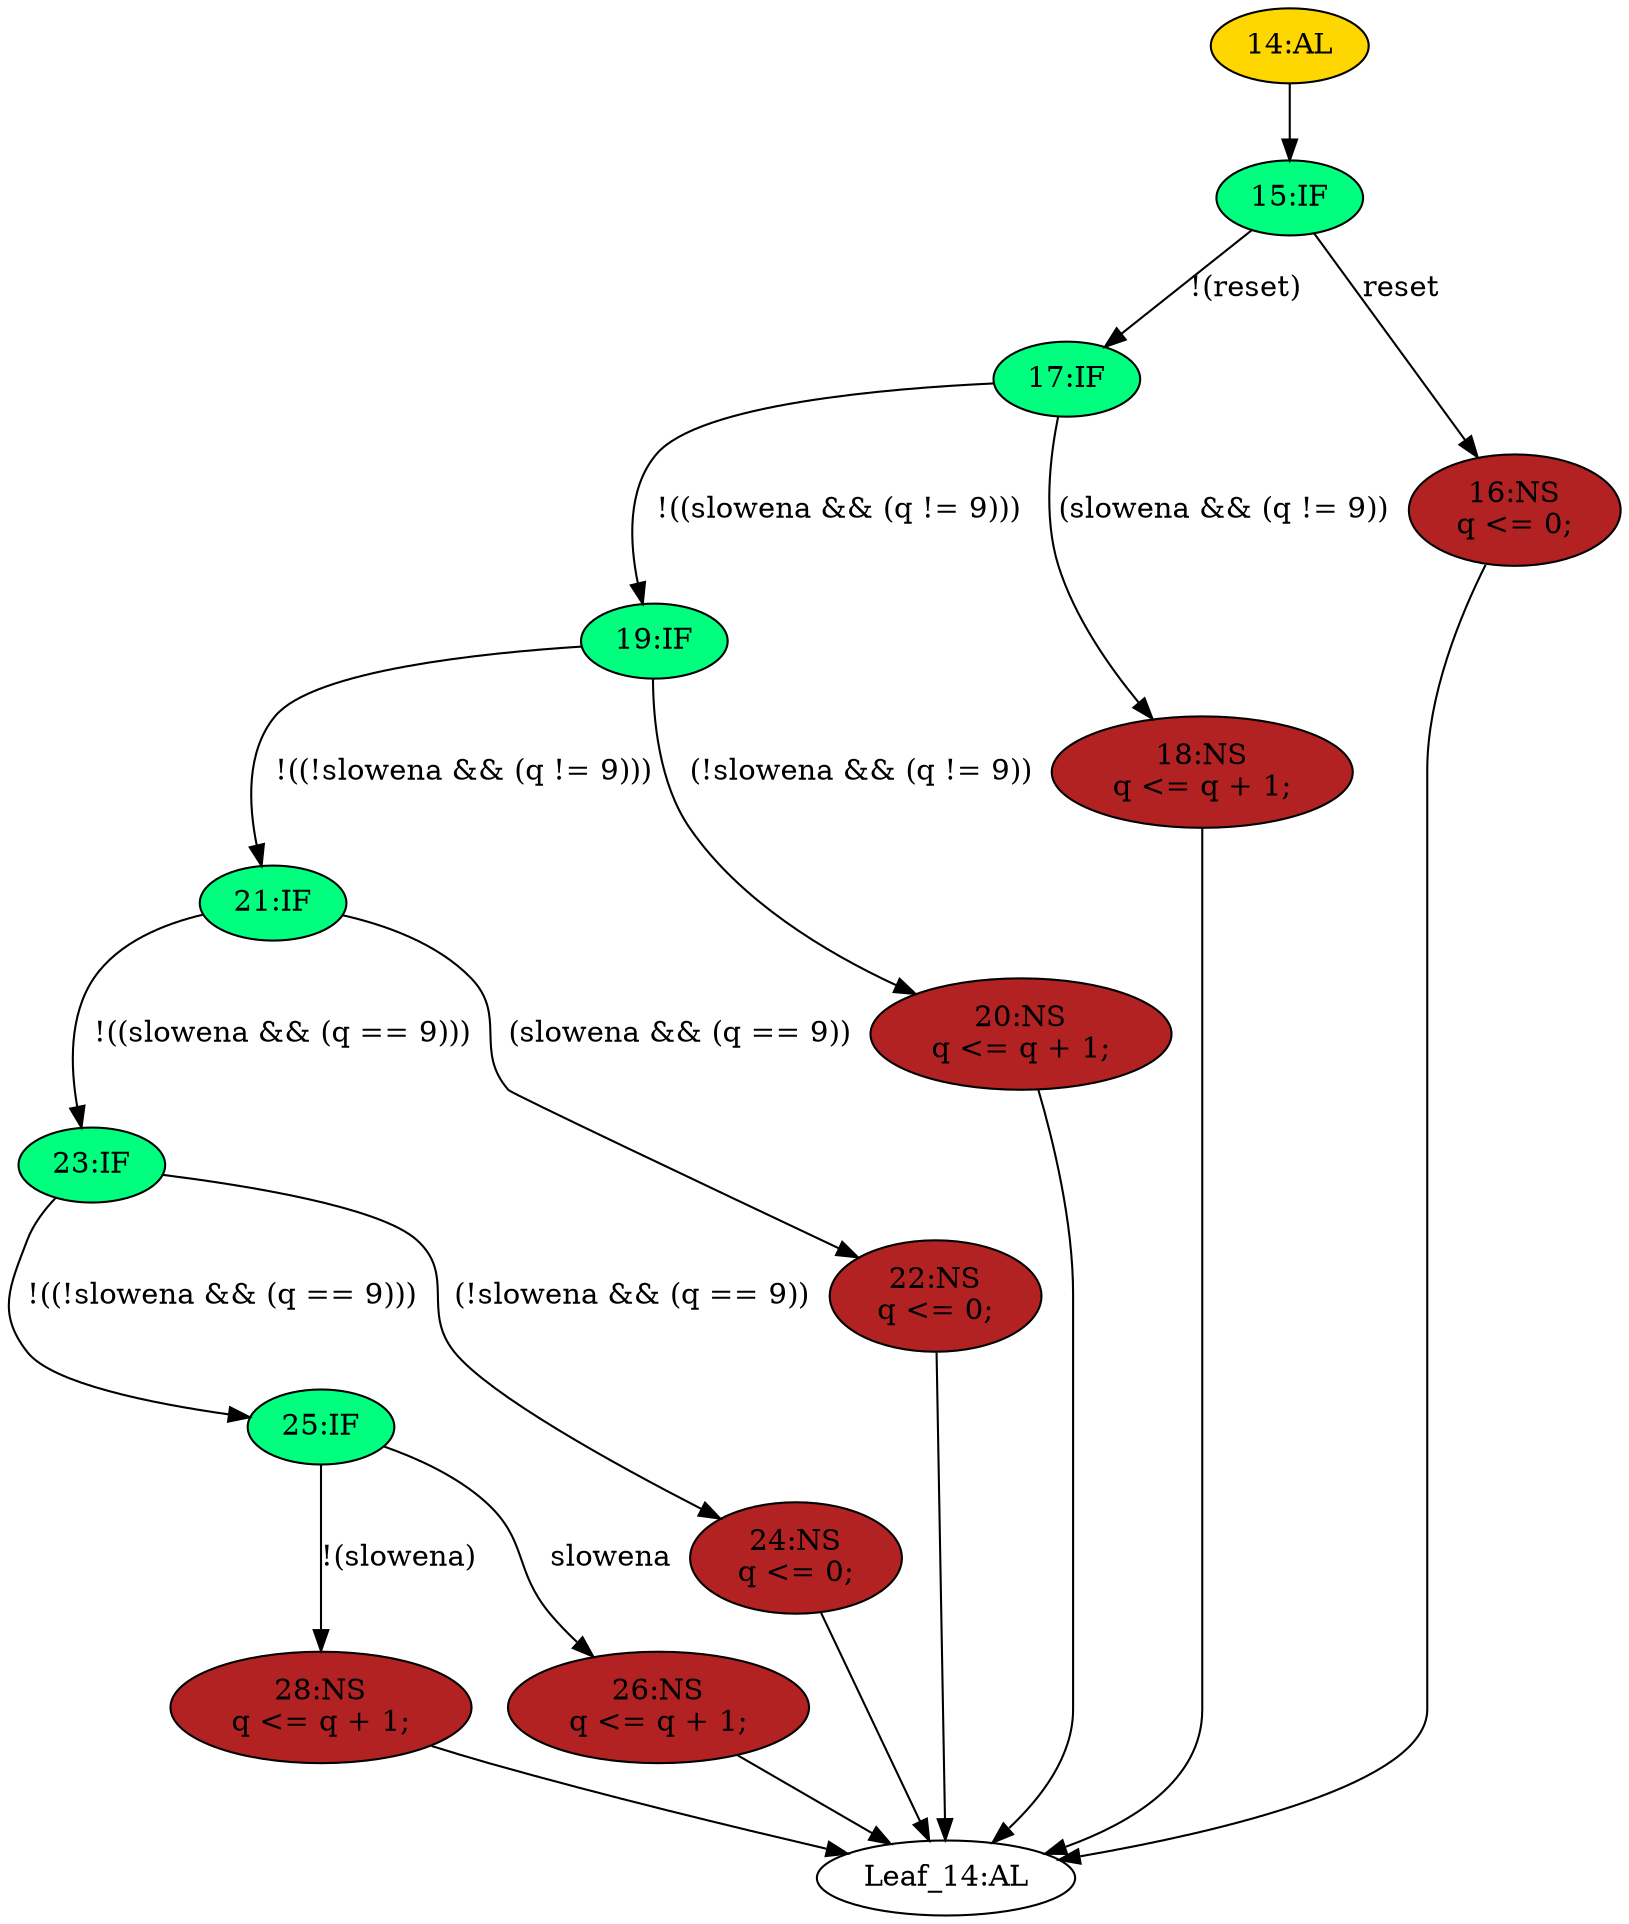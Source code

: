 strict digraph "" {
	node [label="\N"];
	"23:IF"	[ast="<pyverilog.vparser.ast.IfStatement object at 0x7f4dc15b8650>",
		fillcolor=springgreen,
		label="23:IF",
		statements="[]",
		style=filled,
		typ=IfStatement];
	"25:IF"	[ast="<pyverilog.vparser.ast.IfStatement object at 0x7f4dc15b8790>",
		fillcolor=springgreen,
		label="25:IF",
		statements="[]",
		style=filled,
		typ=IfStatement];
	"23:IF" -> "25:IF"	[cond="['slowena', 'q']",
		label="!((!slowena && (q == 9)))",
		lineno=23];
	"24:NS"	[ast="<pyverilog.vparser.ast.NonblockingSubstitution object at 0x7f4dc15b8c10>",
		fillcolor=firebrick,
		label="24:NS
q <= 0;",
		statements="[<pyverilog.vparser.ast.NonblockingSubstitution object at 0x7f4dc15b8c10>]",
		style=filled,
		typ=NonblockingSubstitution];
	"23:IF" -> "24:NS"	[cond="['slowena', 'q']",
		label="(!slowena && (q == 9))",
		lineno=23];
	"17:IF"	[ast="<pyverilog.vparser.ast.IfStatement object at 0x7f4dc15b8ed0>",
		fillcolor=springgreen,
		label="17:IF",
		statements="[]",
		style=filled,
		typ=IfStatement];
	"19:IF"	[ast="<pyverilog.vparser.ast.IfStatement object at 0x7f4dc15b8f10>",
		fillcolor=springgreen,
		label="19:IF",
		statements="[]",
		style=filled,
		typ=IfStatement];
	"17:IF" -> "19:IF"	[cond="['slowena', 'q']",
		label="!((slowena && (q != 9)))",
		lineno=17];
	"18:NS"	[ast="<pyverilog.vparser.ast.NonblockingSubstitution object at 0x7f4dc158c590>",
		fillcolor=firebrick,
		label="18:NS
q <= q + 1;",
		statements="[<pyverilog.vparser.ast.NonblockingSubstitution object at 0x7f4dc158c590>]",
		style=filled,
		typ=NonblockingSubstitution];
	"17:IF" -> "18:NS"	[cond="['slowena', 'q']",
		label="(slowena && (q != 9))",
		lineno=17];
	"16:NS"	[ast="<pyverilog.vparser.ast.NonblockingSubstitution object at 0x7f4dc158c890>",
		fillcolor=firebrick,
		label="16:NS
q <= 0;",
		statements="[<pyverilog.vparser.ast.NonblockingSubstitution object at 0x7f4dc158c890>]",
		style=filled,
		typ=NonblockingSubstitution];
	"Leaf_14:AL"	[def_var="['q']",
		label="Leaf_14:AL"];
	"16:NS" -> "Leaf_14:AL"	[cond="[]",
		lineno=None];
	"21:IF"	[ast="<pyverilog.vparser.ast.IfStatement object at 0x7f4dc15b8f50>",
		fillcolor=springgreen,
		label="21:IF",
		statements="[]",
		style=filled,
		typ=IfStatement];
	"19:IF" -> "21:IF"	[cond="['slowena', 'q']",
		label="!((!slowena && (q != 9)))",
		lineno=19];
	"20:NS"	[ast="<pyverilog.vparser.ast.NonblockingSubstitution object at 0x7f4dc158c250>",
		fillcolor=firebrick,
		label="20:NS
q <= q + 1;",
		statements="[<pyverilog.vparser.ast.NonblockingSubstitution object at 0x7f4dc158c250>]",
		style=filled,
		typ=NonblockingSubstitution];
	"19:IF" -> "20:NS"	[cond="['slowena', 'q']",
		label="(!slowena && (q != 9))",
		lineno=19];
	"18:NS" -> "Leaf_14:AL"	[cond="[]",
		lineno=None];
	"28:NS"	[ast="<pyverilog.vparser.ast.NonblockingSubstitution object at 0x7f4dc15b87d0>",
		fillcolor=firebrick,
		label="28:NS
q <= q + 1;",
		statements="[<pyverilog.vparser.ast.NonblockingSubstitution object at 0x7f4dc15b87d0>]",
		style=filled,
		typ=NonblockingSubstitution];
	"28:NS" -> "Leaf_14:AL"	[cond="[]",
		lineno=None];
	"14:AL"	[ast="<pyverilog.vparser.ast.Always object at 0x7f4dc158c9d0>",
		clk_sens=True,
		fillcolor=gold,
		label="14:AL",
		sens="['clk']",
		statements="[]",
		style=filled,
		typ=Always,
		use_var="['reset', 'q', 'slowena']"];
	"15:IF"	[ast="<pyverilog.vparser.ast.IfStatement object at 0x7f4dc158cad0>",
		fillcolor=springgreen,
		label="15:IF",
		statements="[]",
		style=filled,
		typ=IfStatement];
	"14:AL" -> "15:IF"	[cond="[]",
		lineno=None];
	"21:IF" -> "23:IF"	[cond="['slowena', 'q']",
		label="!((slowena && (q == 9)))",
		lineno=21];
	"22:NS"	[ast="<pyverilog.vparser.ast.NonblockingSubstitution object at 0x7f4dc15b8f90>",
		fillcolor=firebrick,
		label="22:NS
q <= 0;",
		statements="[<pyverilog.vparser.ast.NonblockingSubstitution object at 0x7f4dc15b8f90>]",
		style=filled,
		typ=NonblockingSubstitution];
	"21:IF" -> "22:NS"	[cond="['slowena', 'q']",
		label="(slowena && (q == 9))",
		lineno=21];
	"15:IF" -> "17:IF"	[cond="['reset']",
		label="!(reset)",
		lineno=15];
	"15:IF" -> "16:NS"	[cond="['reset']",
		label=reset,
		lineno=15];
	"22:NS" -> "Leaf_14:AL"	[cond="[]",
		lineno=None];
	"25:IF" -> "28:NS"	[cond="['slowena']",
		label="!(slowena)",
		lineno=25];
	"26:NS"	[ast="<pyverilog.vparser.ast.NonblockingSubstitution object at 0x7f4dc15b8a10>",
		fillcolor=firebrick,
		label="26:NS
q <= q + 1;",
		statements="[<pyverilog.vparser.ast.NonblockingSubstitution object at 0x7f4dc15b8a10>]",
		style=filled,
		typ=NonblockingSubstitution];
	"25:IF" -> "26:NS"	[cond="['slowena']",
		label=slowena,
		lineno=25];
	"20:NS" -> "Leaf_14:AL"	[cond="[]",
		lineno=None];
	"26:NS" -> "Leaf_14:AL"	[cond="[]",
		lineno=None];
	"24:NS" -> "Leaf_14:AL"	[cond="[]",
		lineno=None];
}
